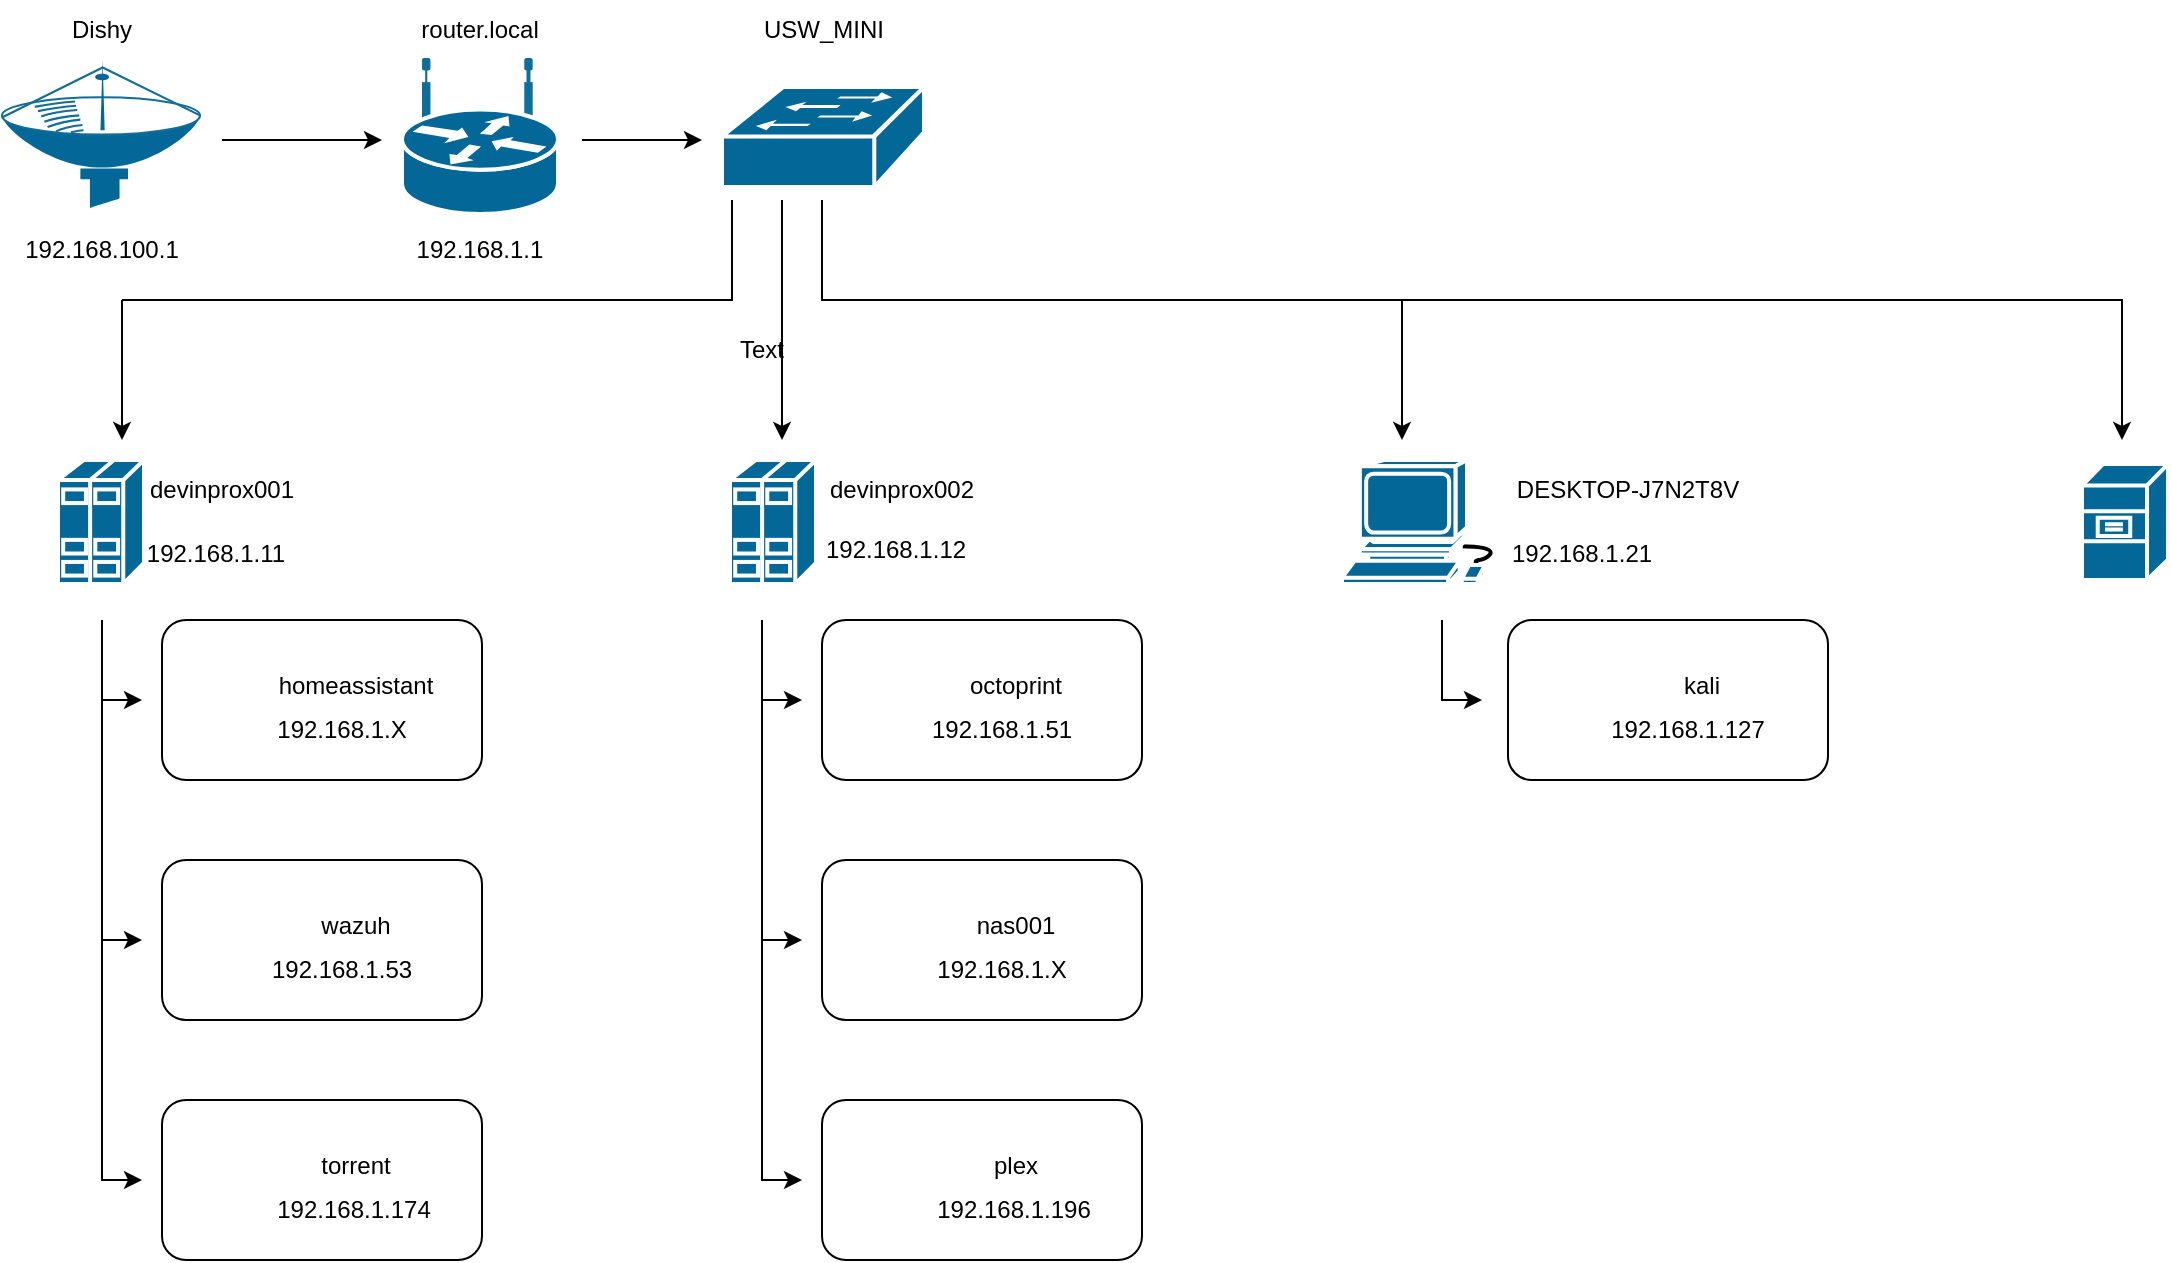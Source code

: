 <mxfile version="24.5.4" type="github">
  <diagram name="Page-1" id="N_PHp0yZ4Sq8n__6NGVH">
    <mxGraphModel dx="1434" dy="738" grid="1" gridSize="10" guides="1" tooltips="1" connect="1" arrows="1" fold="1" page="1" pageScale="1" pageWidth="850" pageHeight="1100" math="0" shadow="0">
      <root>
        <mxCell id="0" />
        <mxCell id="1" parent="0" />
        <mxCell id="80VcaoIzCxCEsy03m5JN-1" value="" style="shape=mxgraph.cisco.wireless.satellite_dish;sketch=0;html=1;pointerEvents=1;dashed=0;fillColor=#036897;strokeColor=#ffffff;strokeWidth=2;verticalLabelPosition=bottom;verticalAlign=top;align=center;outlineConnect=0;" vertex="1" parent="1">
          <mxGeometry x="40" y="40" width="99" height="74" as="geometry" />
        </mxCell>
        <mxCell id="80VcaoIzCxCEsy03m5JN-2" value="" style="shape=mxgraph.cisco.routers.wireless_router;sketch=0;html=1;pointerEvents=1;dashed=0;fillColor=#036897;strokeColor=#ffffff;strokeWidth=2;verticalLabelPosition=bottom;verticalAlign=top;align=center;outlineConnect=0;" vertex="1" parent="1">
          <mxGeometry x="240" y="40" width="78" height="77" as="geometry" />
        </mxCell>
        <mxCell id="80VcaoIzCxCEsy03m5JN-3" value="" style="shape=mxgraph.cisco.switches.workgroup_switch;sketch=0;html=1;pointerEvents=1;dashed=0;fillColor=#036897;strokeColor=#ffffff;strokeWidth=2;verticalLabelPosition=bottom;verticalAlign=top;align=center;outlineConnect=0;" vertex="1" parent="1">
          <mxGeometry x="400" y="53.5" width="101" height="50" as="geometry" />
        </mxCell>
        <mxCell id="80VcaoIzCxCEsy03m5JN-4" value="" style="shape=mxgraph.cisco.servers.standard_host;sketch=0;html=1;pointerEvents=1;dashed=0;fillColor=#036897;strokeColor=#ffffff;strokeWidth=2;verticalLabelPosition=bottom;verticalAlign=top;align=center;outlineConnect=0;" vertex="1" parent="1">
          <mxGeometry x="404" y="240" width="43" height="62" as="geometry" />
        </mxCell>
        <mxCell id="80VcaoIzCxCEsy03m5JN-5" value="" style="shape=mxgraph.cisco.servers.standard_host;sketch=0;html=1;pointerEvents=1;dashed=0;fillColor=#036897;strokeColor=#ffffff;strokeWidth=2;verticalLabelPosition=bottom;verticalAlign=top;align=center;outlineConnect=0;" vertex="1" parent="1">
          <mxGeometry x="68" y="240" width="43" height="62" as="geometry" />
        </mxCell>
        <mxCell id="80VcaoIzCxCEsy03m5JN-6" value="" style="shape=mxgraph.cisco.computers_and_peripherals.workstation;sketch=0;html=1;pointerEvents=1;dashed=0;fillColor=#036897;strokeColor=#ffffff;strokeWidth=2;verticalLabelPosition=bottom;verticalAlign=top;align=center;outlineConnect=0;" vertex="1" parent="1">
          <mxGeometry x="710" y="240" width="83" height="62" as="geometry" />
        </mxCell>
        <mxCell id="80VcaoIzCxCEsy03m5JN-9" value="" style="endArrow=classic;html=1;rounded=0;" edge="1" parent="1">
          <mxGeometry width="50" height="50" relative="1" as="geometry">
            <mxPoint x="100" y="160" as="sourcePoint" />
            <mxPoint x="100" y="230" as="targetPoint" />
          </mxGeometry>
        </mxCell>
        <mxCell id="80VcaoIzCxCEsy03m5JN-10" value="" style="endArrow=none;html=1;rounded=0;" edge="1" parent="1">
          <mxGeometry width="50" height="50" relative="1" as="geometry">
            <mxPoint x="100" y="160" as="sourcePoint" />
            <mxPoint x="405" y="110" as="targetPoint" />
            <Array as="points">
              <mxPoint x="405" y="160" />
            </Array>
          </mxGeometry>
        </mxCell>
        <mxCell id="80VcaoIzCxCEsy03m5JN-11" value="" style="endArrow=classic;html=1;rounded=0;" edge="1" parent="1">
          <mxGeometry width="50" height="50" relative="1" as="geometry">
            <mxPoint x="430" y="110" as="sourcePoint" />
            <mxPoint x="430" y="230" as="targetPoint" />
          </mxGeometry>
        </mxCell>
        <mxCell id="80VcaoIzCxCEsy03m5JN-12" value="" style="endArrow=classic;html=1;rounded=0;" edge="1" parent="1">
          <mxGeometry width="50" height="50" relative="1" as="geometry">
            <mxPoint x="740" y="160" as="sourcePoint" />
            <mxPoint x="740" y="230" as="targetPoint" />
          </mxGeometry>
        </mxCell>
        <mxCell id="80VcaoIzCxCEsy03m5JN-13" value="" style="endArrow=none;html=1;rounded=0;" edge="1" parent="1">
          <mxGeometry width="50" height="50" relative="1" as="geometry">
            <mxPoint x="450" y="110" as="sourcePoint" />
            <mxPoint x="740" y="160" as="targetPoint" />
            <Array as="points">
              <mxPoint x="450" y="160" />
            </Array>
          </mxGeometry>
        </mxCell>
        <mxCell id="80VcaoIzCxCEsy03m5JN-14" value="devinprox001" style="text;html=1;align=center;verticalAlign=middle;whiteSpace=wrap;rounded=0;" vertex="1" parent="1">
          <mxGeometry x="120" y="240" width="60" height="30" as="geometry" />
        </mxCell>
        <mxCell id="80VcaoIzCxCEsy03m5JN-15" value="devinprox002" style="text;html=1;align=center;verticalAlign=middle;whiteSpace=wrap;rounded=0;" vertex="1" parent="1">
          <mxGeometry x="460" y="240" width="60" height="30" as="geometry" />
        </mxCell>
        <mxCell id="80VcaoIzCxCEsy03m5JN-16" value="" style="endArrow=classic;html=1;rounded=0;" edge="1" parent="1">
          <mxGeometry width="50" height="50" relative="1" as="geometry">
            <mxPoint x="330" y="80" as="sourcePoint" />
            <mxPoint x="390" y="80" as="targetPoint" />
          </mxGeometry>
        </mxCell>
        <mxCell id="80VcaoIzCxCEsy03m5JN-17" value="" style="endArrow=classic;html=1;rounded=0;" edge="1" parent="1">
          <mxGeometry width="50" height="50" relative="1" as="geometry">
            <mxPoint x="150" y="80" as="sourcePoint" />
            <mxPoint x="230" y="80" as="targetPoint" />
          </mxGeometry>
        </mxCell>
        <mxCell id="80VcaoIzCxCEsy03m5JN-18" value="DESKTOP-J7N2T8V" style="text;html=1;align=center;verticalAlign=middle;whiteSpace=wrap;rounded=0;" vertex="1" parent="1">
          <mxGeometry x="793" y="240" width="120" height="30" as="geometry" />
        </mxCell>
        <mxCell id="80VcaoIzCxCEsy03m5JN-22" value="" style="rounded=1;whiteSpace=wrap;html=1;" vertex="1" parent="1">
          <mxGeometry x="120" y="320" width="160" height="80" as="geometry" />
        </mxCell>
        <mxCell id="80VcaoIzCxCEsy03m5JN-23" value="" style="shape=image;html=1;verticalAlign=top;verticalLabelPosition=bottom;labelBackgroundColor=#ffffff;imageAspect=0;aspect=fixed;image=https://cdn1.iconfinder.com/data/icons/Vista-Inspirate_1.0/128x128/apps/debian.png" vertex="1" parent="1">
          <mxGeometry x="127" y="330" width="38" height="38" as="geometry" />
        </mxCell>
        <mxCell id="80VcaoIzCxCEsy03m5JN-24" value="homeassistant" style="text;html=1;align=center;verticalAlign=middle;whiteSpace=wrap;rounded=0;" vertex="1" parent="1">
          <mxGeometry x="187" y="338" width="60" height="30" as="geometry" />
        </mxCell>
        <mxCell id="80VcaoIzCxCEsy03m5JN-36" value="192.168.1.X" style="text;html=1;align=center;verticalAlign=middle;whiteSpace=wrap;rounded=0;" vertex="1" parent="1">
          <mxGeometry x="180" y="360" width="60" height="30" as="geometry" />
        </mxCell>
        <mxCell id="80VcaoIzCxCEsy03m5JN-37" value="" style="rounded=1;whiteSpace=wrap;html=1;" vertex="1" parent="1">
          <mxGeometry x="120" y="440" width="160" height="80" as="geometry" />
        </mxCell>
        <mxCell id="80VcaoIzCxCEsy03m5JN-38" value="" style="shape=image;html=1;verticalAlign=top;verticalLabelPosition=bottom;labelBackgroundColor=#ffffff;imageAspect=0;aspect=fixed;image=https://cdn1.iconfinder.com/data/icons/Vista-Inspirate_1.0/128x128/apps/debian.png" vertex="1" parent="1">
          <mxGeometry x="127" y="450" width="38" height="38" as="geometry" />
        </mxCell>
        <mxCell id="80VcaoIzCxCEsy03m5JN-39" value="wazuh" style="text;html=1;align=center;verticalAlign=middle;whiteSpace=wrap;rounded=0;" vertex="1" parent="1">
          <mxGeometry x="187" y="458" width="60" height="30" as="geometry" />
        </mxCell>
        <mxCell id="80VcaoIzCxCEsy03m5JN-40" value="192.168.1.53" style="text;html=1;align=center;verticalAlign=middle;whiteSpace=wrap;rounded=0;" vertex="1" parent="1">
          <mxGeometry x="180" y="480" width="60" height="30" as="geometry" />
        </mxCell>
        <mxCell id="80VcaoIzCxCEsy03m5JN-41" value="" style="rounded=1;whiteSpace=wrap;html=1;" vertex="1" parent="1">
          <mxGeometry x="120" y="560" width="160" height="80" as="geometry" />
        </mxCell>
        <mxCell id="80VcaoIzCxCEsy03m5JN-43" value="torrent" style="text;html=1;align=center;verticalAlign=middle;whiteSpace=wrap;rounded=0;" vertex="1" parent="1">
          <mxGeometry x="187" y="578" width="60" height="30" as="geometry" />
        </mxCell>
        <mxCell id="80VcaoIzCxCEsy03m5JN-44" value="192.168.1.174" style="text;html=1;align=center;verticalAlign=middle;whiteSpace=wrap;rounded=0;" vertex="1" parent="1">
          <mxGeometry x="186" y="600" width="60" height="30" as="geometry" />
        </mxCell>
        <mxCell id="80VcaoIzCxCEsy03m5JN-45" value="" style="shape=image;html=1;verticalAlign=top;verticalLabelPosition=bottom;labelBackgroundColor=#ffffff;imageAspect=0;aspect=fixed;image=https://cdn1.iconfinder.com/data/icons/operating-system-flat-1/30/ubuntu-128.png" vertex="1" parent="1">
          <mxGeometry x="127" y="568" width="40" height="40" as="geometry" />
        </mxCell>
        <mxCell id="80VcaoIzCxCEsy03m5JN-46" value="" style="rounded=1;whiteSpace=wrap;html=1;" vertex="1" parent="1">
          <mxGeometry x="450" y="320" width="160" height="80" as="geometry" />
        </mxCell>
        <mxCell id="80VcaoIzCxCEsy03m5JN-47" value="" style="shape=image;html=1;verticalAlign=top;verticalLabelPosition=bottom;labelBackgroundColor=#ffffff;imageAspect=0;aspect=fixed;image=https://cdn1.iconfinder.com/data/icons/Vista-Inspirate_1.0/128x128/apps/debian.png" vertex="1" parent="1">
          <mxGeometry x="457" y="330" width="38" height="38" as="geometry" />
        </mxCell>
        <mxCell id="80VcaoIzCxCEsy03m5JN-48" value="octoprint" style="text;html=1;align=center;verticalAlign=middle;whiteSpace=wrap;rounded=0;" vertex="1" parent="1">
          <mxGeometry x="517" y="338" width="60" height="30" as="geometry" />
        </mxCell>
        <mxCell id="80VcaoIzCxCEsy03m5JN-49" value="192.168.1.51" style="text;html=1;align=center;verticalAlign=middle;whiteSpace=wrap;rounded=0;" vertex="1" parent="1">
          <mxGeometry x="510" y="360" width="60" height="30" as="geometry" />
        </mxCell>
        <mxCell id="80VcaoIzCxCEsy03m5JN-50" value="" style="rounded=1;whiteSpace=wrap;html=1;" vertex="1" parent="1">
          <mxGeometry x="450" y="440" width="160" height="80" as="geometry" />
        </mxCell>
        <mxCell id="80VcaoIzCxCEsy03m5JN-51" value="" style="shape=image;html=1;verticalAlign=top;verticalLabelPosition=bottom;labelBackgroundColor=#ffffff;imageAspect=0;aspect=fixed;image=https://cdn1.iconfinder.com/data/icons/Vista-Inspirate_1.0/128x128/apps/debian.png" vertex="1" parent="1">
          <mxGeometry x="457" y="450" width="38" height="38" as="geometry" />
        </mxCell>
        <mxCell id="80VcaoIzCxCEsy03m5JN-52" value="nas001" style="text;html=1;align=center;verticalAlign=middle;whiteSpace=wrap;rounded=0;" vertex="1" parent="1">
          <mxGeometry x="517" y="458" width="60" height="30" as="geometry" />
        </mxCell>
        <mxCell id="80VcaoIzCxCEsy03m5JN-53" value="192.168.1.X" style="text;html=1;align=center;verticalAlign=middle;whiteSpace=wrap;rounded=0;" vertex="1" parent="1">
          <mxGeometry x="510" y="480" width="60" height="30" as="geometry" />
        </mxCell>
        <mxCell id="80VcaoIzCxCEsy03m5JN-54" value="" style="rounded=1;whiteSpace=wrap;html=1;" vertex="1" parent="1">
          <mxGeometry x="450" y="560" width="160" height="80" as="geometry" />
        </mxCell>
        <mxCell id="80VcaoIzCxCEsy03m5JN-55" value="plex" style="text;html=1;align=center;verticalAlign=middle;whiteSpace=wrap;rounded=0;" vertex="1" parent="1">
          <mxGeometry x="517" y="578" width="60" height="30" as="geometry" />
        </mxCell>
        <mxCell id="80VcaoIzCxCEsy03m5JN-56" value="192.168.1.196" style="text;html=1;align=center;verticalAlign=middle;whiteSpace=wrap;rounded=0;" vertex="1" parent="1">
          <mxGeometry x="516" y="600" width="60" height="30" as="geometry" />
        </mxCell>
        <mxCell id="80VcaoIzCxCEsy03m5JN-58" value="" style="shape=image;html=1;verticalAlign=top;verticalLabelPosition=bottom;labelBackgroundColor=#ffffff;imageAspect=0;aspect=fixed;image=https://cdn1.iconfinder.com/data/icons/Vista-Inspirate_1.0/128x128/apps/debian.png" vertex="1" parent="1">
          <mxGeometry x="460" y="570" width="38" height="38" as="geometry" />
        </mxCell>
        <mxCell id="80VcaoIzCxCEsy03m5JN-59" value="&lt;div&gt;&lt;span style=&quot;white-space: pre; white-space: normal;&quot;&gt;&#x9;&lt;/span&gt;&lt;/div&gt;&lt;div&gt;USW_MINI&lt;/div&gt;" style="text;html=1;align=center;verticalAlign=middle;whiteSpace=wrap;rounded=0;" vertex="1" parent="1">
          <mxGeometry x="420.5" y="10" width="60" height="30" as="geometry" />
        </mxCell>
        <mxCell id="80VcaoIzCxCEsy03m5JN-60" value="" style="endArrow=classic;html=1;rounded=0;" edge="1" parent="1">
          <mxGeometry width="50" height="50" relative="1" as="geometry">
            <mxPoint x="420" y="320" as="sourcePoint" />
            <mxPoint x="440" y="600" as="targetPoint" />
            <Array as="points">
              <mxPoint x="420" y="600" />
            </Array>
          </mxGeometry>
        </mxCell>
        <mxCell id="80VcaoIzCxCEsy03m5JN-61" value="" style="endArrow=classic;html=1;rounded=0;" edge="1" parent="1">
          <mxGeometry width="50" height="50" relative="1" as="geometry">
            <mxPoint x="420" y="480" as="sourcePoint" />
            <mxPoint x="440" y="480" as="targetPoint" />
          </mxGeometry>
        </mxCell>
        <mxCell id="80VcaoIzCxCEsy03m5JN-62" value="" style="endArrow=classic;html=1;rounded=0;" edge="1" parent="1">
          <mxGeometry width="50" height="50" relative="1" as="geometry">
            <mxPoint x="420" y="360" as="sourcePoint" />
            <mxPoint x="440" y="360" as="targetPoint" />
          </mxGeometry>
        </mxCell>
        <mxCell id="80VcaoIzCxCEsy03m5JN-63" value="" style="endArrow=classic;html=1;rounded=0;" edge="1" parent="1">
          <mxGeometry width="50" height="50" relative="1" as="geometry">
            <mxPoint x="90" y="320" as="sourcePoint" />
            <mxPoint x="110" y="600" as="targetPoint" />
            <Array as="points">
              <mxPoint x="90" y="600" />
            </Array>
          </mxGeometry>
        </mxCell>
        <mxCell id="80VcaoIzCxCEsy03m5JN-64" value="" style="endArrow=classic;html=1;rounded=0;" edge="1" parent="1">
          <mxGeometry width="50" height="50" relative="1" as="geometry">
            <mxPoint x="90" y="480" as="sourcePoint" />
            <mxPoint x="110" y="480" as="targetPoint" />
          </mxGeometry>
        </mxCell>
        <mxCell id="80VcaoIzCxCEsy03m5JN-65" value="" style="endArrow=classic;html=1;rounded=0;" edge="1" parent="1">
          <mxGeometry width="50" height="50" relative="1" as="geometry">
            <mxPoint x="90" y="360" as="sourcePoint" />
            <mxPoint x="110" y="360" as="targetPoint" />
          </mxGeometry>
        </mxCell>
        <mxCell id="80VcaoIzCxCEsy03m5JN-66" value="192.168.1.11" style="text;html=1;align=center;verticalAlign=middle;whiteSpace=wrap;rounded=0;" vertex="1" parent="1">
          <mxGeometry x="117" y="272" width="60" height="30" as="geometry" />
        </mxCell>
        <mxCell id="80VcaoIzCxCEsy03m5JN-67" value="192.168.1.12" style="text;html=1;align=center;verticalAlign=middle;whiteSpace=wrap;rounded=0;" vertex="1" parent="1">
          <mxGeometry x="457" y="270" width="60" height="30" as="geometry" />
        </mxCell>
        <mxCell id="80VcaoIzCxCEsy03m5JN-70" value="192.168.1.21" style="text;html=1;align=center;verticalAlign=middle;whiteSpace=wrap;rounded=0;" vertex="1" parent="1">
          <mxGeometry x="800" y="272" width="60" height="30" as="geometry" />
        </mxCell>
        <mxCell id="80VcaoIzCxCEsy03m5JN-71" value="router.local" style="text;html=1;align=center;verticalAlign=middle;whiteSpace=wrap;rounded=0;" vertex="1" parent="1">
          <mxGeometry x="249" y="10" width="60" height="30" as="geometry" />
        </mxCell>
        <mxCell id="80VcaoIzCxCEsy03m5JN-72" value="" style="rounded=1;whiteSpace=wrap;html=1;" vertex="1" parent="1">
          <mxGeometry x="793" y="320" width="160" height="80" as="geometry" />
        </mxCell>
        <mxCell id="80VcaoIzCxCEsy03m5JN-74" value="kali" style="text;html=1;align=center;verticalAlign=middle;whiteSpace=wrap;rounded=0;" vertex="1" parent="1">
          <mxGeometry x="860" y="338" width="60" height="30" as="geometry" />
        </mxCell>
        <mxCell id="80VcaoIzCxCEsy03m5JN-75" value="192.168.1.127" style="text;html=1;align=center;verticalAlign=middle;whiteSpace=wrap;rounded=0;" vertex="1" parent="1">
          <mxGeometry x="853" y="360" width="60" height="30" as="geometry" />
        </mxCell>
        <mxCell id="80VcaoIzCxCEsy03m5JN-76" value="" style="shape=image;html=1;verticalAlign=top;verticalLabelPosition=bottom;labelBackgroundColor=#ffffff;imageAspect=0;aspect=fixed;image=https://cdn4.iconfinder.com/data/icons/game-of-thrones-4/64/game_of_thrones_game_thrones_series_character_avatar_dragon-128.png" vertex="1" parent="1">
          <mxGeometry x="800" y="328" width="40" height="40" as="geometry" />
        </mxCell>
        <mxCell id="80VcaoIzCxCEsy03m5JN-77" value="" style="endArrow=classic;html=1;rounded=0;" edge="1" parent="1">
          <mxGeometry width="50" height="50" relative="1" as="geometry">
            <mxPoint x="760" y="320" as="sourcePoint" />
            <mxPoint x="780" y="360" as="targetPoint" />
            <Array as="points">
              <mxPoint x="760" y="360" />
            </Array>
          </mxGeometry>
        </mxCell>
        <mxCell id="80VcaoIzCxCEsy03m5JN-78" value="192.168.1.1" style="text;html=1;align=center;verticalAlign=middle;whiteSpace=wrap;rounded=0;" vertex="1" parent="1">
          <mxGeometry x="249" y="120" width="60" height="30" as="geometry" />
        </mxCell>
        <mxCell id="80VcaoIzCxCEsy03m5JN-79" value="Text" style="text;html=1;align=center;verticalAlign=middle;whiteSpace=wrap;rounded=0;" vertex="1" parent="1">
          <mxGeometry x="390" y="170" width="60" height="30" as="geometry" />
        </mxCell>
        <mxCell id="80VcaoIzCxCEsy03m5JN-80" value="Dishy" style="text;html=1;align=center;verticalAlign=middle;whiteSpace=wrap;rounded=0;" vertex="1" parent="1">
          <mxGeometry x="60" y="10" width="60" height="30" as="geometry" />
        </mxCell>
        <mxCell id="80VcaoIzCxCEsy03m5JN-81" value="192.168.100.1" style="text;html=1;align=center;verticalAlign=middle;whiteSpace=wrap;rounded=0;" vertex="1" parent="1">
          <mxGeometry x="60" y="120" width="60" height="30" as="geometry" />
        </mxCell>
        <mxCell id="80VcaoIzCxCEsy03m5JN-82" value="" style="shape=mxgraph.cisco.servers.file_server;sketch=0;html=1;pointerEvents=1;dashed=0;fillColor=#036897;strokeColor=#ffffff;strokeWidth=2;verticalLabelPosition=bottom;verticalAlign=top;align=center;outlineConnect=0;" vertex="1" parent="1">
          <mxGeometry x="1080" y="242" width="43" height="58" as="geometry" />
        </mxCell>
        <mxCell id="80VcaoIzCxCEsy03m5JN-83" value="" style="endArrow=classic;html=1;rounded=0;" edge="1" parent="1">
          <mxGeometry width="50" height="50" relative="1" as="geometry">
            <mxPoint x="740" y="160" as="sourcePoint" />
            <mxPoint x="1100" y="230" as="targetPoint" />
            <Array as="points">
              <mxPoint x="1100" y="160" />
            </Array>
          </mxGeometry>
        </mxCell>
      </root>
    </mxGraphModel>
  </diagram>
</mxfile>
